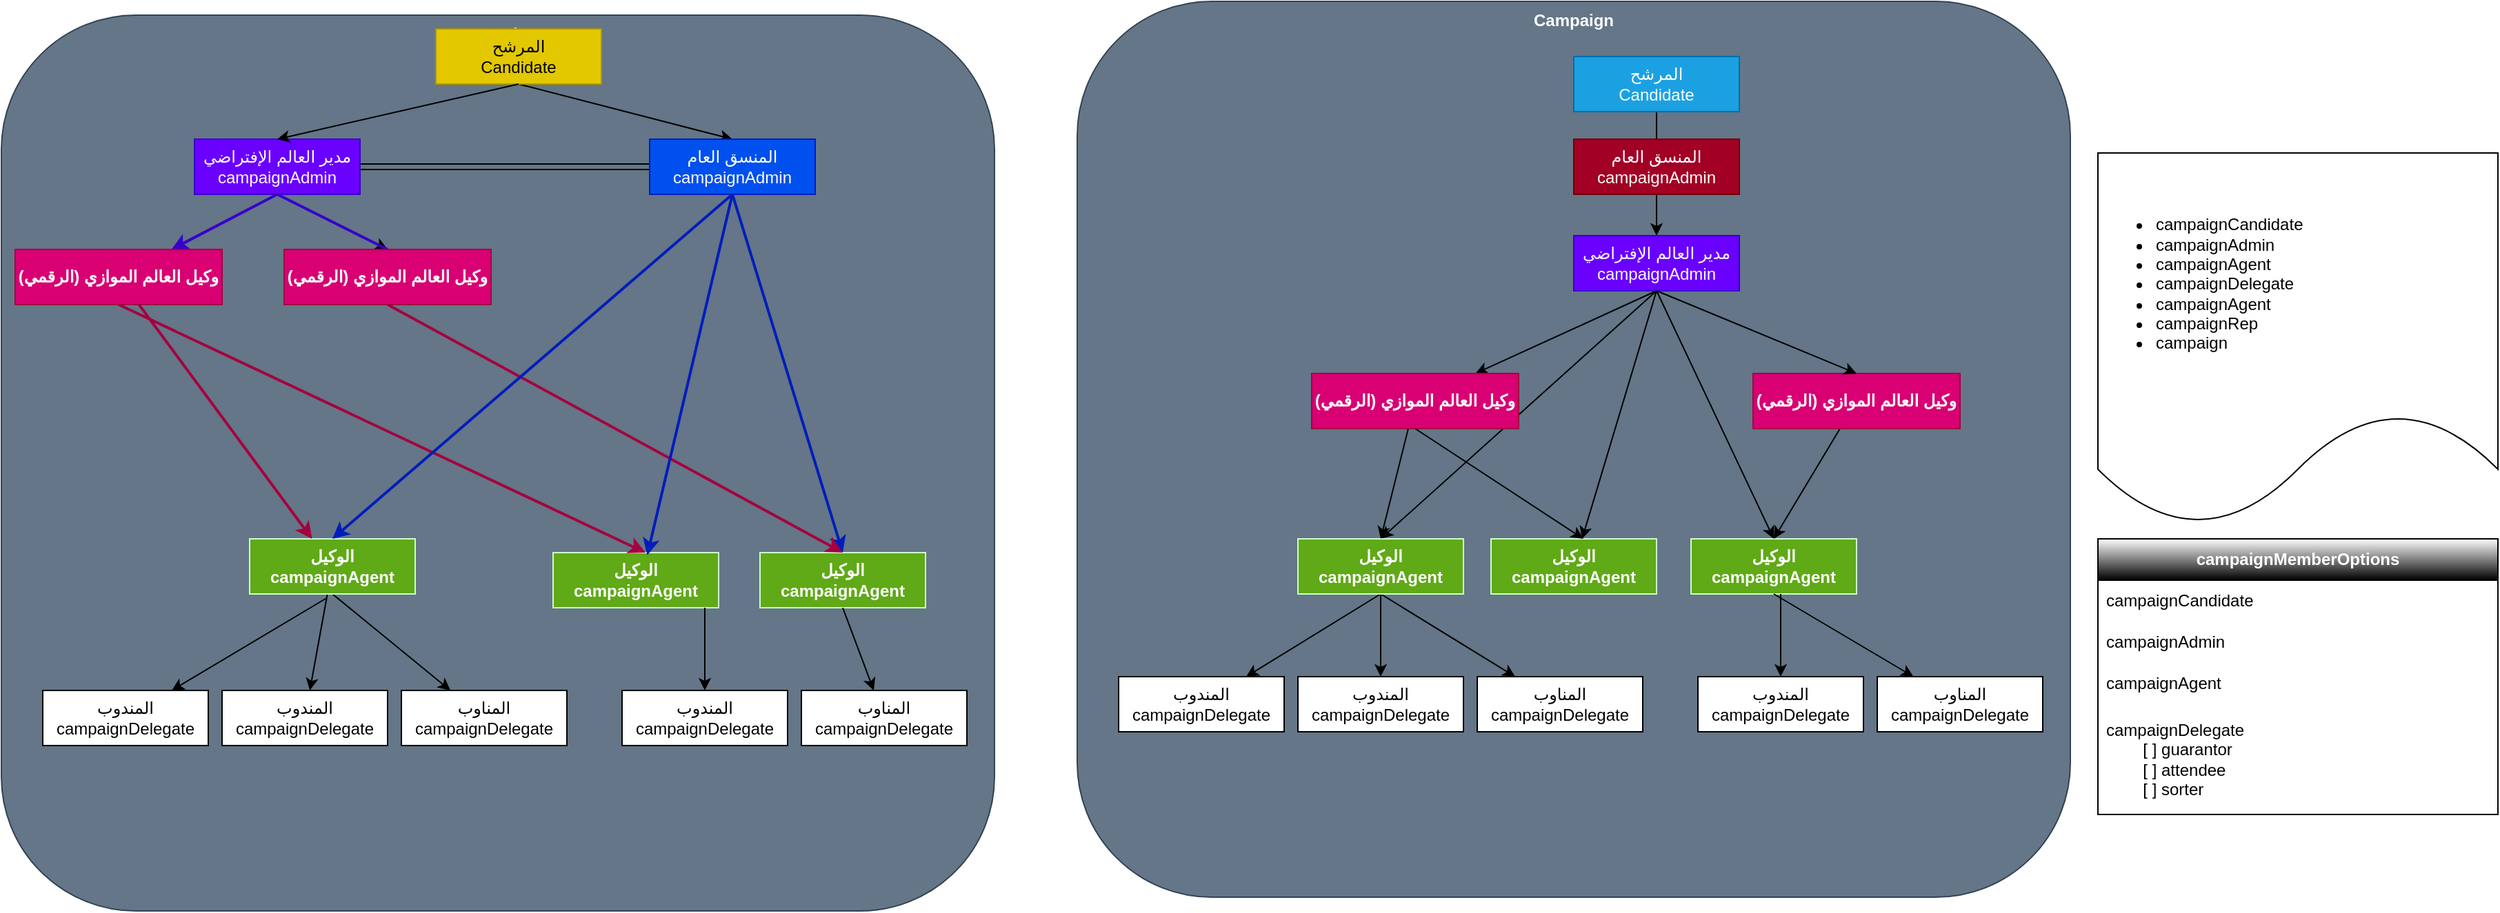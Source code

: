 <mxfile>
    <diagram id="9Tzryszt9GZ-6a8wWbes" name="Page-1">
        <mxGraphModel dx="2078" dy="1833" grid="1" gridSize="10" guides="1" tooltips="1" connect="1" arrows="1" fold="1" page="1" pageScale="1" pageWidth="850" pageHeight="1100" math="0" shadow="0">
            <root>
                <mxCell id="0"/>
                <mxCell id="1" parent="0"/>
                <mxCell id="4" value="Campaign" style="rounded=1;whiteSpace=wrap;html=1;horizontal=1;verticalAlign=top;fillColor=#647687;strokeColor=#314354;fontStyle=1;fontColor=#ffffff;" parent="1" vertex="1">
                    <mxGeometry x="-20" y="-30" width="720" height="650" as="geometry"/>
                </mxCell>
                <mxCell id="8" value="" style="edgeStyle=none;html=1;" parent="1" source="5" edge="1">
                    <mxGeometry relative="1" as="geometry">
                        <mxPoint x="400" y="80" as="targetPoint"/>
                    </mxGeometry>
                </mxCell>
                <mxCell id="5" value="المرشح&lt;br&gt;Candidate" style="rounded=0;whiteSpace=wrap;html=1;fillColor=#1ba1e2;fontColor=#ffffff;strokeColor=#006EAF;" parent="1" vertex="1">
                    <mxGeometry x="340" y="10" width="120" height="40" as="geometry"/>
                </mxCell>
                <mxCell id="12" value="" style="edgeStyle=none;html=1;exitX=0.5;exitY=1;exitDx=0;exitDy=0;entryX=0.5;entryY=0;entryDx=0;entryDy=0;" parent="1" source="7" target="11" edge="1">
                    <mxGeometry relative="1" as="geometry">
                        <mxPoint x="390" y="240" as="sourcePoint"/>
                    </mxGeometry>
                </mxCell>
                <mxCell id="16" value="" style="edgeStyle=none;html=1;exitX=0.5;exitY=1;exitDx=0;exitDy=0;" parent="1" source="7" target="13" edge="1">
                    <mxGeometry relative="1" as="geometry">
                        <mxPoint x="400" y="220" as="sourcePoint"/>
                    </mxGeometry>
                </mxCell>
                <mxCell id="17" style="edgeStyle=none;html=1;exitX=0.5;exitY=1;exitDx=0;exitDy=0;" parent="1" source="7" target="14" edge="1">
                    <mxGeometry relative="1" as="geometry">
                        <mxPoint x="390" y="250" as="sourcePoint"/>
                    </mxGeometry>
                </mxCell>
                <mxCell id="7" value="مدير العالم الإفتراضي&lt;br&gt;campaignAdmin" style="rounded=0;whiteSpace=wrap;html=1;fillColor=#6a00ff;fontColor=#ffffff;strokeColor=#3700CC;" parent="1" vertex="1">
                    <mxGeometry x="340" y="140" width="120" height="40" as="geometry"/>
                </mxCell>
                <mxCell id="21" value="" style="edgeStyle=none;html=1;" parent="1" source="11" target="19" edge="1">
                    <mxGeometry relative="1" as="geometry"/>
                </mxCell>
                <mxCell id="22" style="edgeStyle=none;html=1;exitX=0.5;exitY=1;exitDx=0;exitDy=0;" parent="1" source="11" target="18" edge="1">
                    <mxGeometry relative="1" as="geometry"/>
                </mxCell>
                <mxCell id="23" style="edgeStyle=none;html=1;exitX=0.5;exitY=1;exitDx=0;exitDy=0;" parent="1" source="11" target="20" edge="1">
                    <mxGeometry relative="1" as="geometry"/>
                </mxCell>
                <mxCell id="11" value="الوكيل&lt;br&gt;campaignAgent" style="rounded=0;whiteSpace=wrap;html=1;fontStyle=1;fontColor=#ffffff;fillColor=#60a917;strokeColor=#CCFFCC;" parent="1" vertex="1">
                    <mxGeometry x="140" y="360" width="120" height="40" as="geometry"/>
                </mxCell>
                <mxCell id="13" value="الوكيل&lt;br&gt;campaignAgent" style="rounded=0;whiteSpace=wrap;html=1;fontStyle=1;fontColor=#ffffff;fillColor=#60a917;strokeColor=#CCFFCC;" parent="1" vertex="1">
                    <mxGeometry x="280" y="360" width="120" height="40" as="geometry"/>
                </mxCell>
                <mxCell id="14" value="وكيل العالم الموازي (الرقمي)" style="rounded=0;whiteSpace=wrap;html=1;fillColor=#d80073;fontColor=#ffffff;strokeColor=#A50040;fontStyle=1" parent="1" vertex="1">
                    <mxGeometry x="150" y="240" width="150" height="40" as="geometry"/>
                </mxCell>
                <mxCell id="18" value="المندوب&lt;br&gt;campaignDelegate" style="rounded=0;whiteSpace=wrap;html=1;" parent="1" vertex="1">
                    <mxGeometry x="10" y="460" width="120" height="40" as="geometry"/>
                </mxCell>
                <mxCell id="19" value="المندوب&lt;br&gt;campaignDelegate" style="rounded=0;whiteSpace=wrap;html=1;" parent="1" vertex="1">
                    <mxGeometry x="140" y="460" width="120" height="40" as="geometry"/>
                </mxCell>
                <mxCell id="20" value="المناوب&lt;br&gt;campaignDelegate" style="rounded=0;whiteSpace=wrap;html=1;" parent="1" vertex="1">
                    <mxGeometry x="270" y="460" width="120" height="40" as="geometry"/>
                </mxCell>
                <mxCell id="24" value="&lt;ul&gt;&lt;li&gt;campaignCandidate&lt;/li&gt;&lt;li&gt;campaignAdmin&lt;/li&gt;&lt;li&gt;campaignAgent&lt;/li&gt;&lt;li&gt;campaignDelegate&lt;/li&gt;&lt;li&gt;campaignAgent&lt;/li&gt;&lt;li&gt;campaignRep&lt;/li&gt;&lt;li&gt;campaign&lt;/li&gt;&lt;/ul&gt;" style="shape=document;whiteSpace=wrap;html=1;boundedLbl=1;align=left;" parent="1" vertex="1">
                    <mxGeometry x="720" y="80" width="290" height="270" as="geometry"/>
                </mxCell>
                <mxCell id="28" value="&lt;span style=&quot;color: rgb(255, 255, 255); font-weight: 700;&quot;&gt;campaignMemberOptions&lt;/span&gt;" style="swimlane;fontStyle=0;childLayout=stackLayout;horizontal=1;startSize=30;horizontalStack=0;resizeParent=1;resizeParentMax=0;resizeLast=0;collapsible=1;marginBottom=0;whiteSpace=wrap;html=1;gradientColor=default;" parent="1" vertex="1">
                    <mxGeometry x="720" y="360" width="290" height="200" as="geometry"/>
                </mxCell>
                <mxCell id="29" value="campaignCandidate" style="text;strokeColor=none;fillColor=none;align=left;verticalAlign=middle;spacingLeft=4;spacingRight=4;overflow=hidden;points=[[0,0.5],[1,0.5]];portConstraint=eastwest;rotatable=0;whiteSpace=wrap;html=1;" parent="28" vertex="1">
                    <mxGeometry y="30" width="290" height="30" as="geometry"/>
                </mxCell>
                <mxCell id="33" value="campaignAdmin&lt;span style=&quot;white-space: pre;&quot;&gt;&#9;&lt;/span&gt;&lt;span style=&quot;white-space: pre;&quot;&gt;&#9;&lt;/span&gt;" style="text;strokeColor=none;fillColor=none;align=left;verticalAlign=middle;spacingLeft=4;spacingRight=4;overflow=hidden;points=[[0,0.5],[1,0.5]];portConstraint=eastwest;rotatable=0;whiteSpace=wrap;html=1;" parent="28" vertex="1">
                    <mxGeometry y="60" width="290" height="30" as="geometry"/>
                </mxCell>
                <mxCell id="34" value="campaignAgent&lt;span style=&quot;white-space: pre;&quot;&gt;&#9;&lt;/span&gt;&lt;span style=&quot;white-space: pre;&quot;&gt;&#9;&lt;/span&gt;" style="text;strokeColor=none;fillColor=none;align=left;verticalAlign=middle;spacingLeft=4;spacingRight=4;overflow=hidden;points=[[0,0.5],[1,0.5]];portConstraint=eastwest;rotatable=0;whiteSpace=wrap;html=1;" parent="28" vertex="1">
                    <mxGeometry y="90" width="290" height="30" as="geometry"/>
                </mxCell>
                <mxCell id="30" value="campaignDelegate&lt;span style=&quot;white-space: pre;&quot;&gt;&#9;&lt;/span&gt;&lt;br&gt;&lt;span style=&quot;white-space: pre;&quot;&gt;&lt;span style=&quot;white-space: pre;&quot;&gt;&#9;&lt;/span&gt;[&lt;/span&gt;&amp;nbsp;] guarantor&amp;nbsp;&lt;br&gt;&lt;span style=&quot;white-space: pre;&quot;&gt;&#9;&lt;/span&gt;[ ] attendee&lt;br&gt;&lt;span style=&quot;white-space: pre;&quot;&gt;&#9;&lt;/span&gt;[ ] sorter&lt;br&gt;" style="text;strokeColor=none;fillColor=none;align=left;verticalAlign=middle;spacingLeft=4;spacingRight=4;overflow=hidden;points=[[0,0.5],[1,0.5]];portConstraint=eastwest;rotatable=0;whiteSpace=wrap;html=1;" parent="28" vertex="1">
                    <mxGeometry y="120" width="290" height="80" as="geometry"/>
                </mxCell>
                <mxCell id="36" style="edgeStyle=none;html=1;entryX=0.5;entryY=0;entryDx=0;entryDy=0;" edge="1" parent="1" target="37">
                    <mxGeometry relative="1" as="geometry">
                        <mxPoint x="400" y="180" as="sourcePoint"/>
                        <mxPoint x="478" y="290" as="targetPoint"/>
                    </mxGeometry>
                </mxCell>
                <mxCell id="37" value="الوكيل&lt;br&gt;campaignAgent" style="rounded=0;whiteSpace=wrap;html=1;fontStyle=1;fontColor=#ffffff;fillColor=#60a917;strokeColor=#CCFFCC;" vertex="1" parent="1">
                    <mxGeometry x="425" y="360" width="120" height="40" as="geometry"/>
                </mxCell>
                <mxCell id="38" style="edgeStyle=none;html=1;" edge="1" parent="1" source="14">
                    <mxGeometry relative="1" as="geometry">
                        <mxPoint x="310" y="342.16" as="sourcePoint"/>
                        <mxPoint x="200" y="359.998" as="targetPoint"/>
                    </mxGeometry>
                </mxCell>
                <mxCell id="39" style="edgeStyle=none;html=1;exitX=0.5;exitY=1;exitDx=0;exitDy=0;entryX=0.558;entryY=0;entryDx=0;entryDy=0;entryPerimeter=0;" edge="1" parent="1" source="14" target="13">
                    <mxGeometry relative="1" as="geometry">
                        <mxPoint x="222.0" y="290" as="sourcePoint"/>
                        <mxPoint x="210" y="369.998" as="targetPoint"/>
                    </mxGeometry>
                </mxCell>
                <mxCell id="43" style="edgeStyle=none;html=1;entryX=0.5;entryY=0;entryDx=0;entryDy=0;" edge="1" parent="1" source="41" target="37">
                    <mxGeometry relative="1" as="geometry"/>
                </mxCell>
                <mxCell id="41" value="وكيل العالم الموازي (الرقمي)" style="rounded=0;whiteSpace=wrap;html=1;fillColor=#d80073;fontColor=#ffffff;strokeColor=#A50040;fontStyle=1" vertex="1" parent="1">
                    <mxGeometry x="470" y="240" width="150" height="40" as="geometry"/>
                </mxCell>
                <mxCell id="42" style="edgeStyle=none;html=1;exitX=0.5;exitY=1;exitDx=0;exitDy=0;entryX=0.5;entryY=0;entryDx=0;entryDy=0;" edge="1" parent="1" source="7" target="41">
                    <mxGeometry relative="1" as="geometry">
                        <mxPoint x="410" y="240" as="sourcePoint"/>
                        <mxPoint x="300" y="257.838" as="targetPoint"/>
                    </mxGeometry>
                </mxCell>
                <mxCell id="44" value="" style="edgeStyle=none;html=1;" edge="1" parent="1" target="48">
                    <mxGeometry relative="1" as="geometry">
                        <mxPoint x="490" y="400" as="sourcePoint"/>
                    </mxGeometry>
                </mxCell>
                <mxCell id="46" style="edgeStyle=none;html=1;exitX=0.5;exitY=1;exitDx=0;exitDy=0;" edge="1" parent="1" target="49" source="37">
                    <mxGeometry relative="1" as="geometry">
                        <mxPoint x="516" y="400" as="sourcePoint"/>
                    </mxGeometry>
                </mxCell>
                <mxCell id="48" value="المندوب&lt;br&gt;campaignDelegate" style="rounded=0;whiteSpace=wrap;html=1;" vertex="1" parent="1">
                    <mxGeometry x="430" y="460" width="120" height="40" as="geometry"/>
                </mxCell>
                <mxCell id="49" value="المناوب&lt;br&gt;campaignDelegate" style="rounded=0;whiteSpace=wrap;html=1;" vertex="1" parent="1">
                    <mxGeometry x="560" y="460" width="120" height="40" as="geometry"/>
                </mxCell>
                <mxCell id="51" value="" style="edgeStyle=none;html=1;" edge="1" parent="1" source="50" target="7">
                    <mxGeometry relative="1" as="geometry"/>
                </mxCell>
                <mxCell id="50" value="المنسق العام&lt;br&gt;campaignAdmin" style="rounded=0;whiteSpace=wrap;html=1;fillColor=#a20025;fontColor=#ffffff;strokeColor=#6F0000;" vertex="1" parent="1">
                    <mxGeometry x="340" y="70" width="120" height="40" as="geometry"/>
                </mxCell>
                <mxCell id="52" value="Campaign" style="rounded=1;whiteSpace=wrap;html=1;horizontal=1;verticalAlign=top;fillColor=#647687;strokeColor=#314354;fontStyle=1;fontColor=#ffffff;" vertex="1" parent="1">
                    <mxGeometry x="-800" y="-20" width="720" height="650" as="geometry"/>
                </mxCell>
                <mxCell id="53" value="" style="edgeStyle=none;html=1;exitX=0.5;exitY=1;exitDx=0;exitDy=0;entryX=0.5;entryY=0;entryDx=0;entryDy=0;" edge="1" parent="1" source="54" target="80">
                    <mxGeometry relative="1" as="geometry">
                        <mxPoint x="-380" y="90" as="targetPoint"/>
                    </mxGeometry>
                </mxCell>
                <mxCell id="54" value="المرشح&lt;br&gt;Candidate" style="rounded=0;whiteSpace=wrap;html=1;fillColor=#e3c800;fontColor=#000000;strokeColor=#B09500;" vertex="1" parent="1">
                    <mxGeometry x="-485" y="-10" width="120" height="40" as="geometry"/>
                </mxCell>
                <mxCell id="57" style="edgeStyle=none;html=1;exitX=0.5;exitY=1;exitDx=0;exitDy=0;fillColor=#6a00ff;strokeColor=#3700CC;strokeWidth=2;" edge="1" parent="1" source="58" target="64">
                    <mxGeometry relative="1" as="geometry">
                        <mxPoint x="-390" y="260" as="sourcePoint"/>
                    </mxGeometry>
                </mxCell>
                <mxCell id="58" value="مدير العالم الإفتراضي&lt;br&gt;campaignAdmin" style="rounded=0;whiteSpace=wrap;html=1;fillColor=#6a00ff;fontColor=#ffffff;strokeColor=#3700CC;" vertex="1" parent="1">
                    <mxGeometry x="-660" y="70" width="120" height="40" as="geometry"/>
                </mxCell>
                <mxCell id="59" value="" style="edgeStyle=none;html=1;" edge="1" parent="1" source="62" target="66">
                    <mxGeometry relative="1" as="geometry"/>
                </mxCell>
                <mxCell id="60" style="edgeStyle=none;html=1;exitX=0.463;exitY=1.078;exitDx=0;exitDy=0;exitPerimeter=0;" edge="1" parent="1" source="62" target="65">
                    <mxGeometry relative="1" as="geometry"/>
                </mxCell>
                <mxCell id="61" style="edgeStyle=none;html=1;exitX=0.5;exitY=1;exitDx=0;exitDy=0;" edge="1" parent="1" source="62" target="67">
                    <mxGeometry relative="1" as="geometry"/>
                </mxCell>
                <mxCell id="62" value="الوكيل&lt;br&gt;campaignAgent" style="rounded=0;whiteSpace=wrap;html=1;fontStyle=1;fontColor=#ffffff;fillColor=#60a917;strokeColor=#CCFFCC;" vertex="1" parent="1">
                    <mxGeometry x="-620" y="360" width="120" height="40" as="geometry"/>
                </mxCell>
                <mxCell id="63" value="الوكيل&lt;br&gt;campaignAgent" style="rounded=0;whiteSpace=wrap;html=1;fontStyle=1;fontColor=#ffffff;fillColor=#60a917;strokeColor=#CCFFCC;" vertex="1" parent="1">
                    <mxGeometry x="-400" y="370" width="120" height="40" as="geometry"/>
                </mxCell>
                <mxCell id="84" style="edgeStyle=none;html=1;fillColor=#d80073;strokeColor=#A50040;strokeWidth=2;" edge="1" parent="1" source="64" target="62">
                    <mxGeometry relative="1" as="geometry"/>
                </mxCell>
                <mxCell id="64" value="وكيل العالم الموازي (الرقمي)" style="rounded=0;whiteSpace=wrap;html=1;fillColor=#d80073;fontColor=#ffffff;strokeColor=#A50040;fontStyle=1" vertex="1" parent="1">
                    <mxGeometry x="-790" y="150" width="150" height="40" as="geometry"/>
                </mxCell>
                <mxCell id="65" value="المندوب&lt;br&gt;campaignDelegate" style="rounded=0;whiteSpace=wrap;html=1;" vertex="1" parent="1">
                    <mxGeometry x="-770" y="470" width="120" height="40" as="geometry"/>
                </mxCell>
                <mxCell id="66" value="المندوب&lt;br&gt;campaignDelegate" style="rounded=0;whiteSpace=wrap;html=1;" vertex="1" parent="1">
                    <mxGeometry x="-640" y="470" width="120" height="40" as="geometry"/>
                </mxCell>
                <mxCell id="67" value="المناوب&lt;br&gt;campaignDelegate" style="rounded=0;whiteSpace=wrap;html=1;" vertex="1" parent="1">
                    <mxGeometry x="-510" y="470" width="120" height="40" as="geometry"/>
                </mxCell>
                <mxCell id="68" style="edgeStyle=none;html=1;entryX=0.5;entryY=0;entryDx=0;entryDy=0;exitX=0.5;exitY=1;exitDx=0;exitDy=0;strokeWidth=2;fillColor=#0050ef;strokeColor=#001DBC;" edge="1" parent="1" target="69" source="80">
                    <mxGeometry relative="1" as="geometry">
                        <mxPoint x="-380" y="190" as="sourcePoint"/>
                        <mxPoint x="-302" y="300" as="targetPoint"/>
                    </mxGeometry>
                </mxCell>
                <mxCell id="69" value="الوكيل&lt;br&gt;campaignAgent" style="rounded=0;whiteSpace=wrap;html=1;fontStyle=1;fontColor=#ffffff;fillColor=#60a917;strokeColor=#CCFFCC;" vertex="1" parent="1">
                    <mxGeometry x="-250" y="370" width="120" height="40" as="geometry"/>
                </mxCell>
                <mxCell id="71" style="edgeStyle=none;html=1;entryX=0.558;entryY=0;entryDx=0;entryDy=0;entryPerimeter=0;exitX=0.5;exitY=1;exitDx=0;exitDy=0;strokeWidth=2;fillColor=#d80073;strokeColor=#A50040;" edge="1" parent="1" source="64" target="63">
                    <mxGeometry relative="1" as="geometry">
                        <mxPoint x="-690" y="190" as="sourcePoint"/>
                        <mxPoint x="-570" y="379.998" as="targetPoint"/>
                    </mxGeometry>
                </mxCell>
                <mxCell id="72" style="edgeStyle=none;html=1;entryX=0.5;entryY=0;entryDx=0;entryDy=0;exitX=0.5;exitY=1;exitDx=0;exitDy=0;fillColor=#d80073;strokeColor=#A50040;strokeWidth=2;" edge="1" parent="1" source="73" target="69">
                    <mxGeometry relative="1" as="geometry"/>
                </mxCell>
                <mxCell id="74" style="edgeStyle=none;html=1;exitX=0.5;exitY=1;exitDx=0;exitDy=0;entryX=0.5;entryY=0;entryDx=0;entryDy=0;" edge="1" parent="1" source="58" target="73">
                    <mxGeometry relative="1" as="geometry">
                        <mxPoint x="-370" y="250" as="sourcePoint"/>
                        <mxPoint x="-480" y="267.838" as="targetPoint"/>
                    </mxGeometry>
                </mxCell>
                <mxCell id="75" value="" style="edgeStyle=none;html=1;" edge="1" parent="1" target="77">
                    <mxGeometry relative="1" as="geometry">
                        <mxPoint x="-290" y="410" as="sourcePoint"/>
                    </mxGeometry>
                </mxCell>
                <mxCell id="76" style="edgeStyle=none;html=1;exitX=0.5;exitY=1;exitDx=0;exitDy=0;" edge="1" parent="1" source="69" target="78">
                    <mxGeometry relative="1" as="geometry">
                        <mxPoint x="-264" y="410" as="sourcePoint"/>
                    </mxGeometry>
                </mxCell>
                <mxCell id="77" value="المندوب&lt;br&gt;campaignDelegate" style="rounded=0;whiteSpace=wrap;html=1;" vertex="1" parent="1">
                    <mxGeometry x="-350" y="470" width="120" height="40" as="geometry"/>
                </mxCell>
                <mxCell id="78" value="المناوب&lt;br&gt;campaignDelegate" style="rounded=0;whiteSpace=wrap;html=1;" vertex="1" parent="1">
                    <mxGeometry x="-220" y="470" width="120" height="40" as="geometry"/>
                </mxCell>
                <mxCell id="85" style="edgeStyle=none;shape=link;html=1;" edge="1" parent="1" source="80" target="58">
                    <mxGeometry relative="1" as="geometry"/>
                </mxCell>
                <mxCell id="80" value="المنسق العام&lt;br&gt;campaignAdmin" style="rounded=0;whiteSpace=wrap;html=1;fillColor=#0050ef;fontColor=#ffffff;strokeColor=#001DBC;" vertex="1" parent="1">
                    <mxGeometry x="-330" y="70" width="120" height="40" as="geometry"/>
                </mxCell>
                <mxCell id="81" value="" style="edgeStyle=none;html=1;exitX=0.5;exitY=1;exitDx=0;exitDy=0;entryX=0.5;entryY=0;entryDx=0;entryDy=0;endArrow=none;strokeWidth=2;fillColor=#6a00ff;strokeColor=#3700CC;" edge="1" parent="1" source="58" target="73">
                    <mxGeometry relative="1" as="geometry">
                        <mxPoint x="-520" y="120" as="sourcePoint"/>
                        <mxPoint x="-580" y="370" as="targetPoint"/>
                    </mxGeometry>
                </mxCell>
                <mxCell id="73" value="وكيل العالم الموازي (الرقمي)" style="rounded=0;whiteSpace=wrap;html=1;fillColor=#d80073;fontColor=#ffffff;strokeColor=#A50040;fontStyle=1" vertex="1" parent="1">
                    <mxGeometry x="-595" y="150" width="150" height="40" as="geometry"/>
                </mxCell>
                <mxCell id="82" value="" style="edgeStyle=none;html=1;entryX=0.5;entryY=0;entryDx=0;entryDy=0;exitX=0.5;exitY=1;exitDx=0;exitDy=0;" edge="1" parent="1" source="54" target="58">
                    <mxGeometry relative="1" as="geometry">
                        <mxPoint x="-370" y="100" as="targetPoint"/>
                        <mxPoint x="-427.143" y="50" as="sourcePoint"/>
                    </mxGeometry>
                </mxCell>
                <mxCell id="86" style="edgeStyle=none;html=1;entryX=0.569;entryY=0.046;entryDx=0;entryDy=0;exitX=0.5;exitY=1;exitDx=0;exitDy=0;entryPerimeter=0;fillColor=#0050ef;strokeColor=#001DBC;strokeWidth=2;" edge="1" parent="1" source="80" target="63">
                    <mxGeometry relative="1" as="geometry">
                        <mxPoint x="-355" y="130.0" as="sourcePoint"/>
                        <mxPoint x="-285" y="380.0" as="targetPoint"/>
                    </mxGeometry>
                </mxCell>
                <mxCell id="87" style="edgeStyle=none;html=1;entryX=0.5;entryY=0;entryDx=0;entryDy=0;exitX=0.5;exitY=1;exitDx=0;exitDy=0;fillColor=#0050ef;strokeColor=#001DBC;strokeWidth=2;" edge="1" parent="1" source="80" target="62">
                    <mxGeometry relative="1" as="geometry">
                        <mxPoint x="-360" y="120" as="sourcePoint"/>
                        <mxPoint x="-511.72" y="381.84" as="targetPoint"/>
                    </mxGeometry>
                </mxCell>
            </root>
        </mxGraphModel>
    </diagram>
</mxfile>
